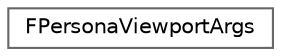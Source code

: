 digraph "Graphical Class Hierarchy"
{
 // INTERACTIVE_SVG=YES
 // LATEX_PDF_SIZE
  bgcolor="transparent";
  edge [fontname=Helvetica,fontsize=10,labelfontname=Helvetica,labelfontsize=10];
  node [fontname=Helvetica,fontsize=10,shape=box,height=0.2,width=0.4];
  rankdir="LR";
  Node0 [id="Node000000",label="FPersonaViewportArgs",height=0.2,width=0.4,color="grey40", fillcolor="white", style="filled",URL="$d4/d35/structFPersonaViewportArgs.html",tooltip="Arguments used to create a persona viewport tab."];
}
